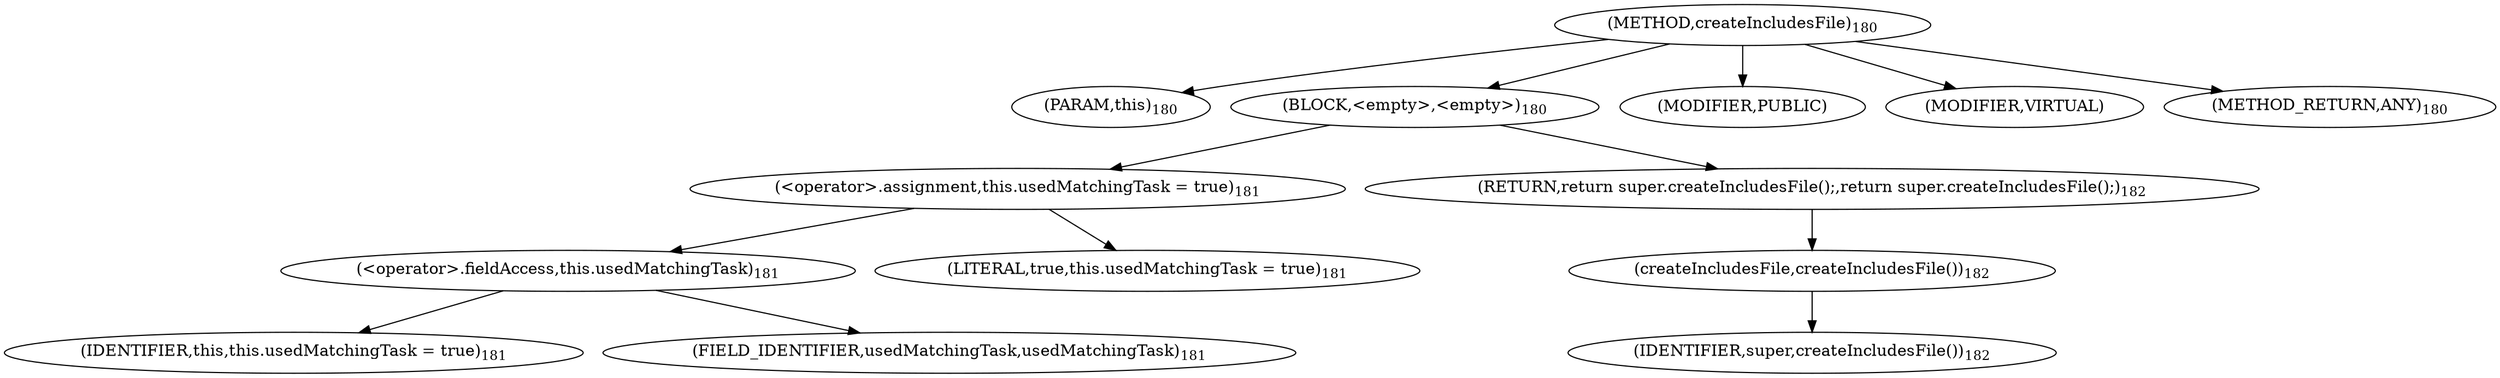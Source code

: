 digraph "createIncludesFile" {  
"193" [label = <(METHOD,createIncludesFile)<SUB>180</SUB>> ]
"194" [label = <(PARAM,this)<SUB>180</SUB>> ]
"195" [label = <(BLOCK,&lt;empty&gt;,&lt;empty&gt;)<SUB>180</SUB>> ]
"196" [label = <(&lt;operator&gt;.assignment,this.usedMatchingTask = true)<SUB>181</SUB>> ]
"197" [label = <(&lt;operator&gt;.fieldAccess,this.usedMatchingTask)<SUB>181</SUB>> ]
"198" [label = <(IDENTIFIER,this,this.usedMatchingTask = true)<SUB>181</SUB>> ]
"199" [label = <(FIELD_IDENTIFIER,usedMatchingTask,usedMatchingTask)<SUB>181</SUB>> ]
"200" [label = <(LITERAL,true,this.usedMatchingTask = true)<SUB>181</SUB>> ]
"201" [label = <(RETURN,return super.createIncludesFile();,return super.createIncludesFile();)<SUB>182</SUB>> ]
"202" [label = <(createIncludesFile,createIncludesFile())<SUB>182</SUB>> ]
"203" [label = <(IDENTIFIER,super,createIncludesFile())<SUB>182</SUB>> ]
"204" [label = <(MODIFIER,PUBLIC)> ]
"205" [label = <(MODIFIER,VIRTUAL)> ]
"206" [label = <(METHOD_RETURN,ANY)<SUB>180</SUB>> ]
  "193" -> "194" 
  "193" -> "195" 
  "193" -> "204" 
  "193" -> "205" 
  "193" -> "206" 
  "195" -> "196" 
  "195" -> "201" 
  "196" -> "197" 
  "196" -> "200" 
  "197" -> "198" 
  "197" -> "199" 
  "201" -> "202" 
  "202" -> "203" 
}

